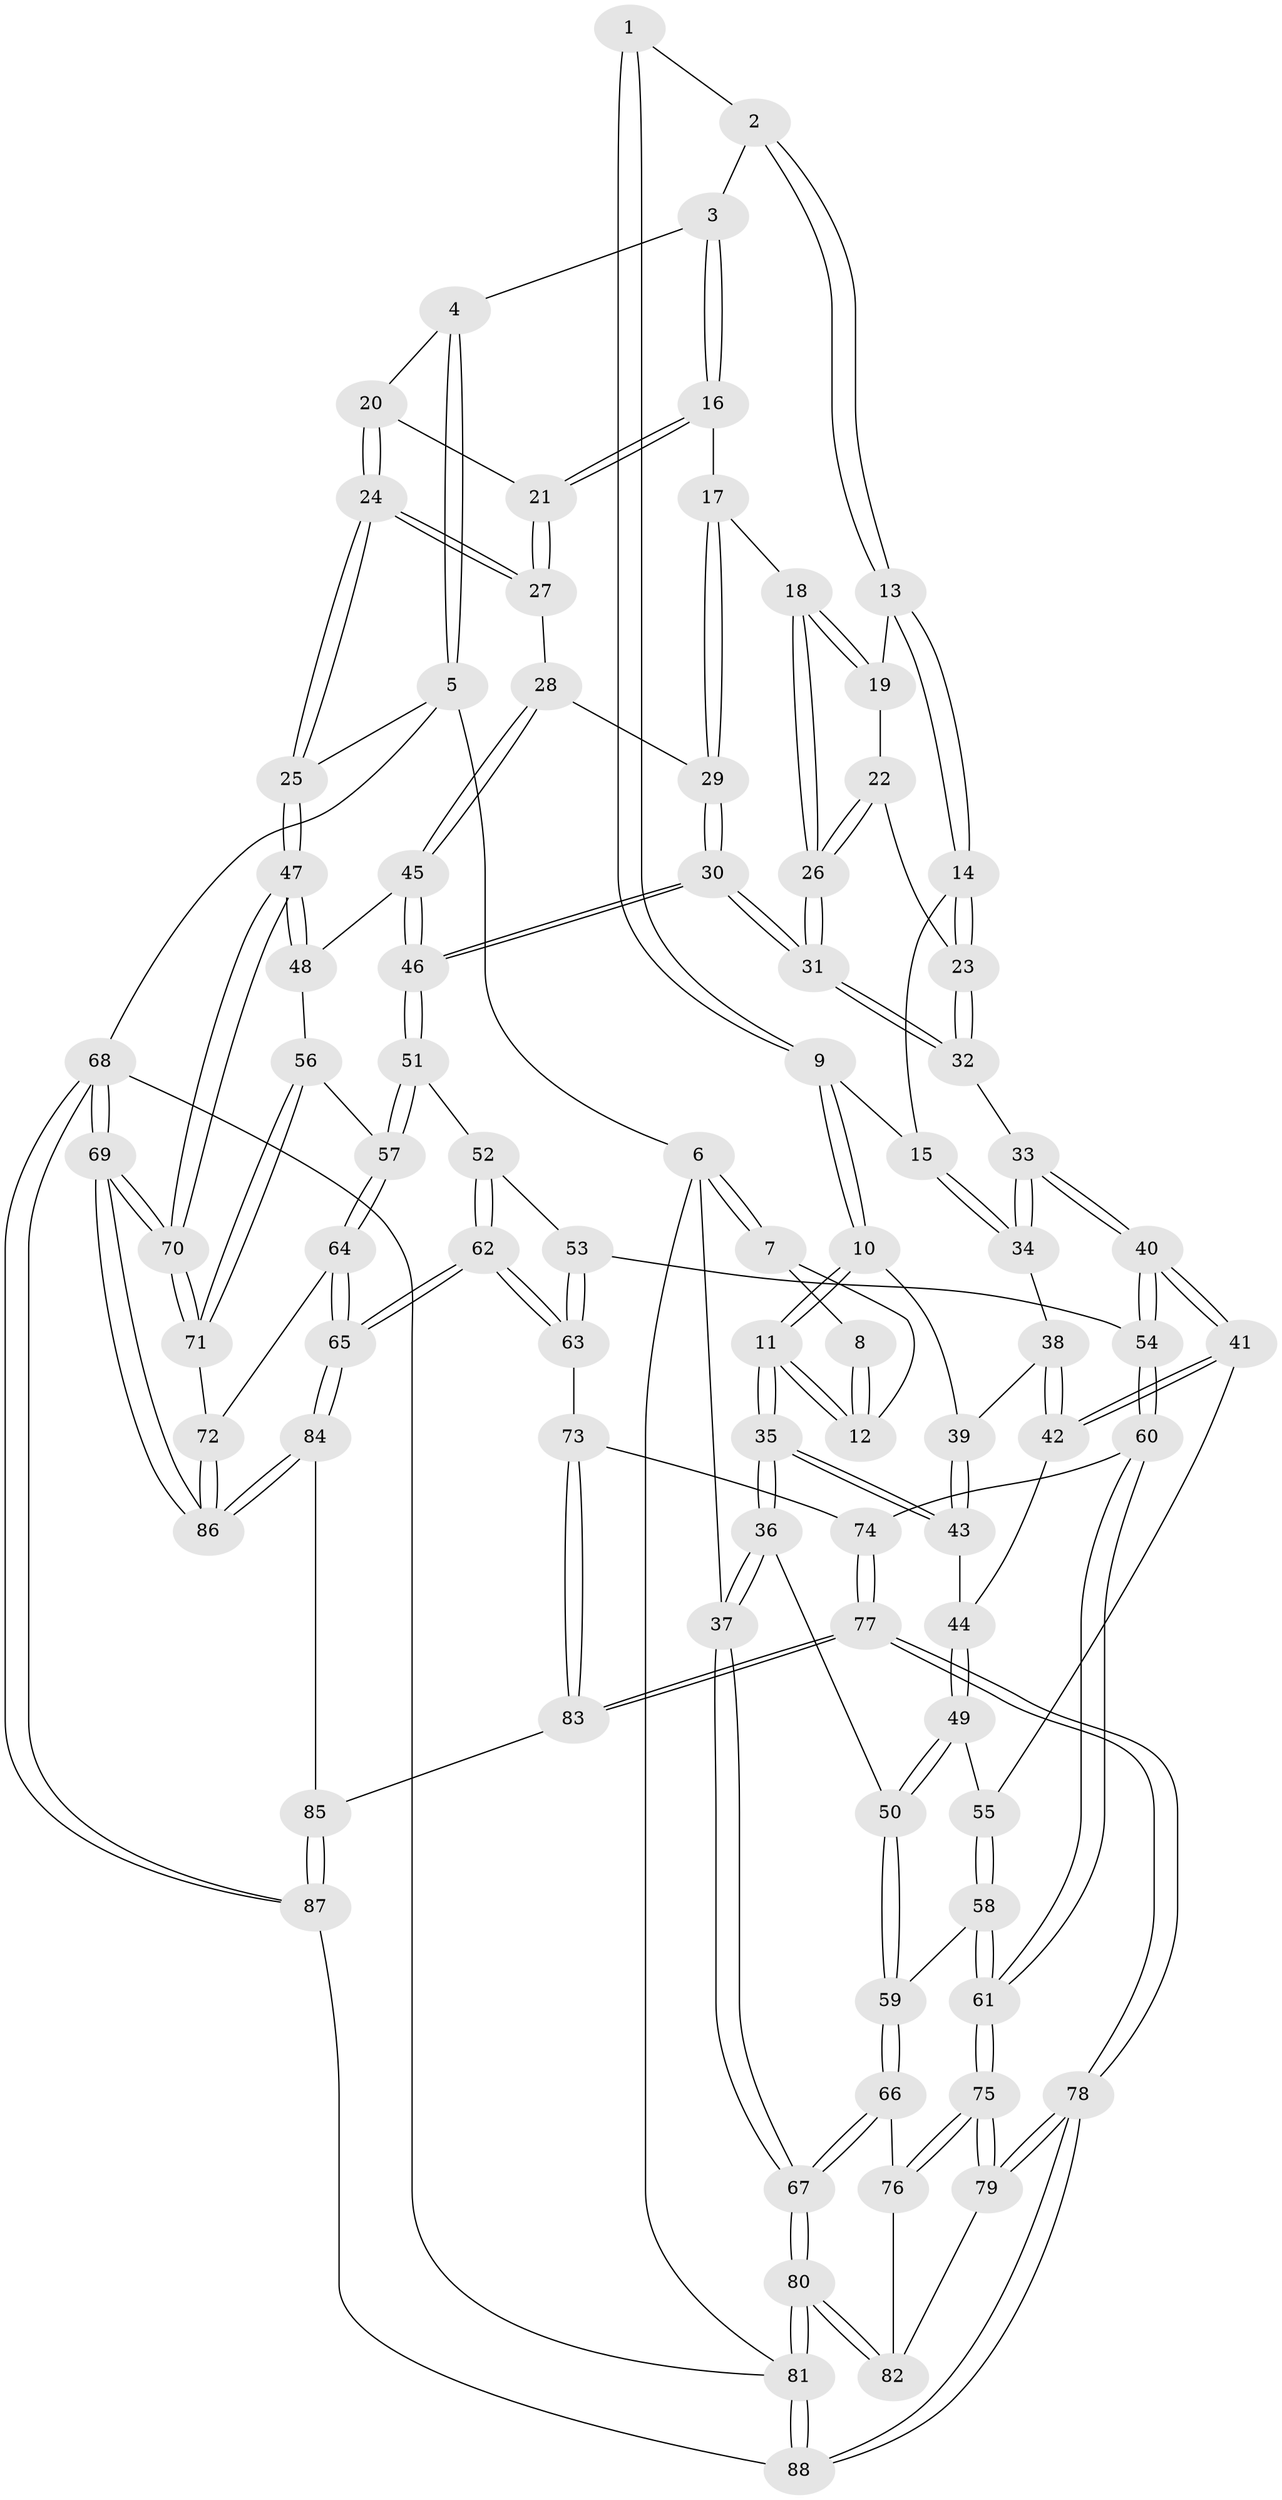 // Generated by graph-tools (version 1.1) at 2025/11/02/27/25 16:11:54]
// undirected, 88 vertices, 217 edges
graph export_dot {
graph [start="1"]
  node [color=gray90,style=filled];
  1 [pos="+0.21619812212196984+0"];
  2 [pos="+0.4544590023963781+0"];
  3 [pos="+0.8935280213204825+0"];
  4 [pos="+0.9560291840343753+0"];
  5 [pos="+1+0"];
  6 [pos="+0+0"];
  7 [pos="+0+0"];
  8 [pos="+0.13138084666799862+0"];
  9 [pos="+0.22170430720706644+0.10983650985783452"];
  10 [pos="+0.2084994844607561+0.13205407762963248"];
  11 [pos="+0.08484284474889886+0.16652661686729897"];
  12 [pos="+0.08398116459474944+0.11703917572561973"];
  13 [pos="+0.46315740254546744+0"];
  14 [pos="+0.44718597729175497+0.03931440700555455"];
  15 [pos="+0.3666731679021786+0.0887888041826448"];
  16 [pos="+0.8244312916604241+0"];
  17 [pos="+0.7776676107556905+0.018514554725087323"];
  18 [pos="+0.6795580681153912+0.0775336384889541"];
  19 [pos="+0.6375066583640614+0.05310689711032083"];
  20 [pos="+0.9747219143027982+0.08988661177333652"];
  21 [pos="+0.8891765590082088+0.08958172874442437"];
  22 [pos="+0.5617352462572288+0.09618161565714314"];
  23 [pos="+0.4623141328776621+0.06952961543353302"];
  24 [pos="+1+0.2592249946507147"];
  25 [pos="+1+0.2970518098670874"];
  26 [pos="+0.650068646183676+0.16813812321217605"];
  27 [pos="+0.9079836682844253+0.1864537200559686"];
  28 [pos="+0.9039920753228162+0.18805171727481526"];
  29 [pos="+0.7868202258196813+0.17116483304670407"];
  30 [pos="+0.6743295426825776+0.281059821723279"];
  31 [pos="+0.650577597088959+0.26271653016412616"];
  32 [pos="+0.49066660358012854+0.2508226306961162"];
  33 [pos="+0.4828321329342374+0.2569384946727145"];
  34 [pos="+0.34696754175261285+0.19449314691476383"];
  35 [pos="+0+0.2929316113243392"];
  36 [pos="+0+0.3039245625953419"];
  37 [pos="+0+0.3027550220164229"];
  38 [pos="+0.3107120610393995+0.20476052916637724"];
  39 [pos="+0.24330147098693575+0.18036493683274712"];
  40 [pos="+0.3929261235269945+0.3916219205750811"];
  41 [pos="+0.37315309461578355+0.3915872176763908"];
  42 [pos="+0.3356790864130461+0.3509207800359695"];
  43 [pos="+0.2382373701456473+0.28572809468128857"];
  44 [pos="+0.24814616369058998+0.29830541976241415"];
  45 [pos="+0.7782499486962081+0.3623721653484738"];
  46 [pos="+0.7217399888545757+0.36725283956296245"];
  47 [pos="+1+0.3267366877424763"];
  48 [pos="+0.917656726366057+0.3955782462656887"];
  49 [pos="+0.146455233967214+0.41033987871373706"];
  50 [pos="+0.08060779764673218+0.42862591262282346"];
  51 [pos="+0.7136941636376424+0.3879935256931627"];
  52 [pos="+0.7081976114178358+0.39403311749118464"];
  53 [pos="+0.6340054906962354+0.44224483273928555"];
  54 [pos="+0.4901129811058109+0.509095338016908"];
  55 [pos="+0.3601250808768618+0.4000986778149727"];
  56 [pos="+0.889746585768326+0.5487433439382075"];
  57 [pos="+0.8213206447642932+0.568089994270055"];
  58 [pos="+0.25669902942404965+0.5456877579167358"];
  59 [pos="+0.13785968053013117+0.5372126176806883"];
  60 [pos="+0.4900838240516947+0.509944062465312"];
  61 [pos="+0.318740421339977+0.6372133980678945"];
  62 [pos="+0.695223061062636+0.6770210446683524"];
  63 [pos="+0.6564934905944858+0.659610079983971"];
  64 [pos="+0.7765154587725515+0.656472584959281"];
  65 [pos="+0.6964131203032181+0.6780903641127323"];
  66 [pos="+0.11609787930695498+0.6100961313128596"];
  67 [pos="+0+0.8193090825166117"];
  68 [pos="+1+1"];
  69 [pos="+1+1"];
  70 [pos="+1+0.5833129959361649"];
  71 [pos="+0.9552083900979619+0.5901788299336395"];
  72 [pos="+0.8758315842422129+0.7139673768207199"];
  73 [pos="+0.6253011900171894+0.650463244061862"];
  74 [pos="+0.5158064868353401+0.572834780128761"];
  75 [pos="+0.3130572146751487+0.7725488935246939"];
  76 [pos="+0.12237298251008959+0.6207278454733067"];
  77 [pos="+0.4201239228486359+0.7878906983101751"];
  78 [pos="+0.3455005979230279+0.8344702902004838"];
  79 [pos="+0.3248220027159312+0.8140421580006018"];
  80 [pos="+0+0.9978445628269944"];
  81 [pos="+0+1"];
  82 [pos="+0.11153268631459931+0.8111386045890028"];
  83 [pos="+0.4753294385248502+0.780538097758244"];
  84 [pos="+0.6814487286764948+0.7980264133290105"];
  85 [pos="+0.6696142411107336+0.8137346139799787"];
  86 [pos="+0.9695846613054454+0.8703403301671129"];
  87 [pos="+0.6343245849300763+1"];
  88 [pos="+0.3762738993169975+1"];
  1 -- 2;
  1 -- 9;
  1 -- 9;
  2 -- 3;
  2 -- 13;
  2 -- 13;
  3 -- 4;
  3 -- 16;
  3 -- 16;
  4 -- 5;
  4 -- 5;
  4 -- 20;
  5 -- 6;
  5 -- 25;
  5 -- 68;
  6 -- 7;
  6 -- 7;
  6 -- 37;
  6 -- 81;
  7 -- 8;
  7 -- 12;
  8 -- 12;
  8 -- 12;
  9 -- 10;
  9 -- 10;
  9 -- 15;
  10 -- 11;
  10 -- 11;
  10 -- 39;
  11 -- 12;
  11 -- 12;
  11 -- 35;
  11 -- 35;
  13 -- 14;
  13 -- 14;
  13 -- 19;
  14 -- 15;
  14 -- 23;
  14 -- 23;
  15 -- 34;
  15 -- 34;
  16 -- 17;
  16 -- 21;
  16 -- 21;
  17 -- 18;
  17 -- 29;
  17 -- 29;
  18 -- 19;
  18 -- 19;
  18 -- 26;
  18 -- 26;
  19 -- 22;
  20 -- 21;
  20 -- 24;
  20 -- 24;
  21 -- 27;
  21 -- 27;
  22 -- 23;
  22 -- 26;
  22 -- 26;
  23 -- 32;
  23 -- 32;
  24 -- 25;
  24 -- 25;
  24 -- 27;
  24 -- 27;
  25 -- 47;
  25 -- 47;
  26 -- 31;
  26 -- 31;
  27 -- 28;
  28 -- 29;
  28 -- 45;
  28 -- 45;
  29 -- 30;
  29 -- 30;
  30 -- 31;
  30 -- 31;
  30 -- 46;
  30 -- 46;
  31 -- 32;
  31 -- 32;
  32 -- 33;
  33 -- 34;
  33 -- 34;
  33 -- 40;
  33 -- 40;
  34 -- 38;
  35 -- 36;
  35 -- 36;
  35 -- 43;
  35 -- 43;
  36 -- 37;
  36 -- 37;
  36 -- 50;
  37 -- 67;
  37 -- 67;
  38 -- 39;
  38 -- 42;
  38 -- 42;
  39 -- 43;
  39 -- 43;
  40 -- 41;
  40 -- 41;
  40 -- 54;
  40 -- 54;
  41 -- 42;
  41 -- 42;
  41 -- 55;
  42 -- 44;
  43 -- 44;
  44 -- 49;
  44 -- 49;
  45 -- 46;
  45 -- 46;
  45 -- 48;
  46 -- 51;
  46 -- 51;
  47 -- 48;
  47 -- 48;
  47 -- 70;
  47 -- 70;
  48 -- 56;
  49 -- 50;
  49 -- 50;
  49 -- 55;
  50 -- 59;
  50 -- 59;
  51 -- 52;
  51 -- 57;
  51 -- 57;
  52 -- 53;
  52 -- 62;
  52 -- 62;
  53 -- 54;
  53 -- 63;
  53 -- 63;
  54 -- 60;
  54 -- 60;
  55 -- 58;
  55 -- 58;
  56 -- 57;
  56 -- 71;
  56 -- 71;
  57 -- 64;
  57 -- 64;
  58 -- 59;
  58 -- 61;
  58 -- 61;
  59 -- 66;
  59 -- 66;
  60 -- 61;
  60 -- 61;
  60 -- 74;
  61 -- 75;
  61 -- 75;
  62 -- 63;
  62 -- 63;
  62 -- 65;
  62 -- 65;
  63 -- 73;
  64 -- 65;
  64 -- 65;
  64 -- 72;
  65 -- 84;
  65 -- 84;
  66 -- 67;
  66 -- 67;
  66 -- 76;
  67 -- 80;
  67 -- 80;
  68 -- 69;
  68 -- 69;
  68 -- 87;
  68 -- 87;
  68 -- 81;
  69 -- 70;
  69 -- 70;
  69 -- 86;
  69 -- 86;
  70 -- 71;
  70 -- 71;
  71 -- 72;
  72 -- 86;
  72 -- 86;
  73 -- 74;
  73 -- 83;
  73 -- 83;
  74 -- 77;
  74 -- 77;
  75 -- 76;
  75 -- 76;
  75 -- 79;
  75 -- 79;
  76 -- 82;
  77 -- 78;
  77 -- 78;
  77 -- 83;
  77 -- 83;
  78 -- 79;
  78 -- 79;
  78 -- 88;
  78 -- 88;
  79 -- 82;
  80 -- 81;
  80 -- 81;
  80 -- 82;
  80 -- 82;
  81 -- 88;
  81 -- 88;
  83 -- 85;
  84 -- 85;
  84 -- 86;
  84 -- 86;
  85 -- 87;
  85 -- 87;
  87 -- 88;
}
